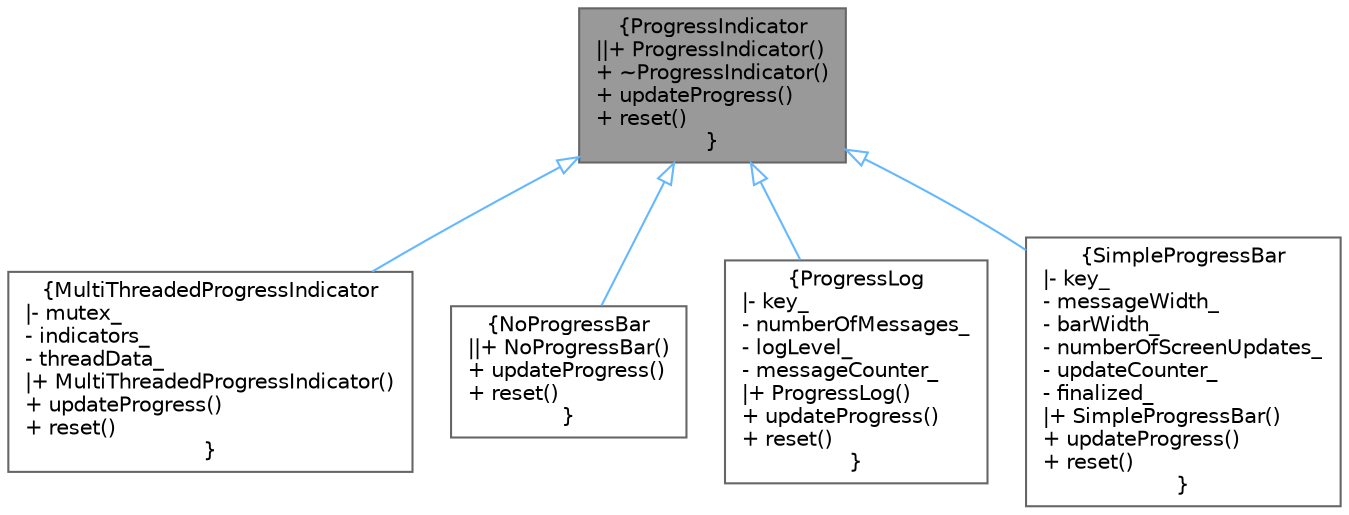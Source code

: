 digraph "ProgressIndicator"
{
 // INTERACTIVE_SVG=YES
 // LATEX_PDF_SIZE
  bgcolor="transparent";
  edge [fontname=Helvetica,fontsize=10,labelfontname=Helvetica,labelfontsize=10];
  node [fontname=Helvetica,fontsize=10,shape=box,height=0.2,width=0.4];
  Node1 [label="{ProgressIndicator\n||+ ProgressIndicator()\l+ ~ProgressIndicator()\l+ updateProgress()\l+ reset()\l}",height=0.2,width=0.4,color="gray40", fillcolor="grey60", style="filled", fontcolor="black",tooltip="Abstract Base class for a Progress Indicator."];
  Node1 -> Node2 [dir="back",color="steelblue1",style="solid",arrowtail="onormal"];
  Node2 [label="{MultiThreadedProgressIndicator\n|- mutex_\l- indicators_\l- threadData_\l|+ MultiThreadedProgressIndicator()\l+ updateProgress()\l+ reset()\l}",height=0.2,width=0.4,color="gray40", fillcolor="white", style="filled",URL="$classore_1_1data_1_1_multi_threaded_progress_indicator.html",tooltip=" "];
  Node1 -> Node3 [dir="back",color="steelblue1",style="solid",arrowtail="onormal"];
  Node3 [label="{NoProgressBar\n||+ NoProgressBar()\l+ updateProgress()\l+ reset()\l}",height=0.2,width=0.4,color="gray40", fillcolor="white", style="filled",URL="$classore_1_1data_1_1_no_progress_bar.html",tooltip=" "];
  Node1 -> Node4 [dir="back",color="steelblue1",style="solid",arrowtail="onormal"];
  Node4 [label="{ProgressLog\n|- key_\l- numberOfMessages_\l- logLevel_\l- messageCounter_\l|+ ProgressLog()\l+ updateProgress()\l+ reset()\l}",height=0.2,width=0.4,color="gray40", fillcolor="white", style="filled",URL="$classore_1_1data_1_1_progress_log.html",tooltip="Progress Logger that writes the progress using the LOG macro."];
  Node1 -> Node5 [dir="back",color="steelblue1",style="solid",arrowtail="onormal"];
  Node5 [label="{SimpleProgressBar\n|- key_\l- messageWidth_\l- barWidth_\l- numberOfScreenUpdates_\l- updateCounter_\l- finalized_\l|+ SimpleProgressBar()\l+ updateProgress()\l+ reset()\l}",height=0.2,width=0.4,color="gray40", fillcolor="white", style="filled",URL="$classore_1_1data_1_1_simple_progress_bar.html",tooltip="Simple Progress Bar."];
}
